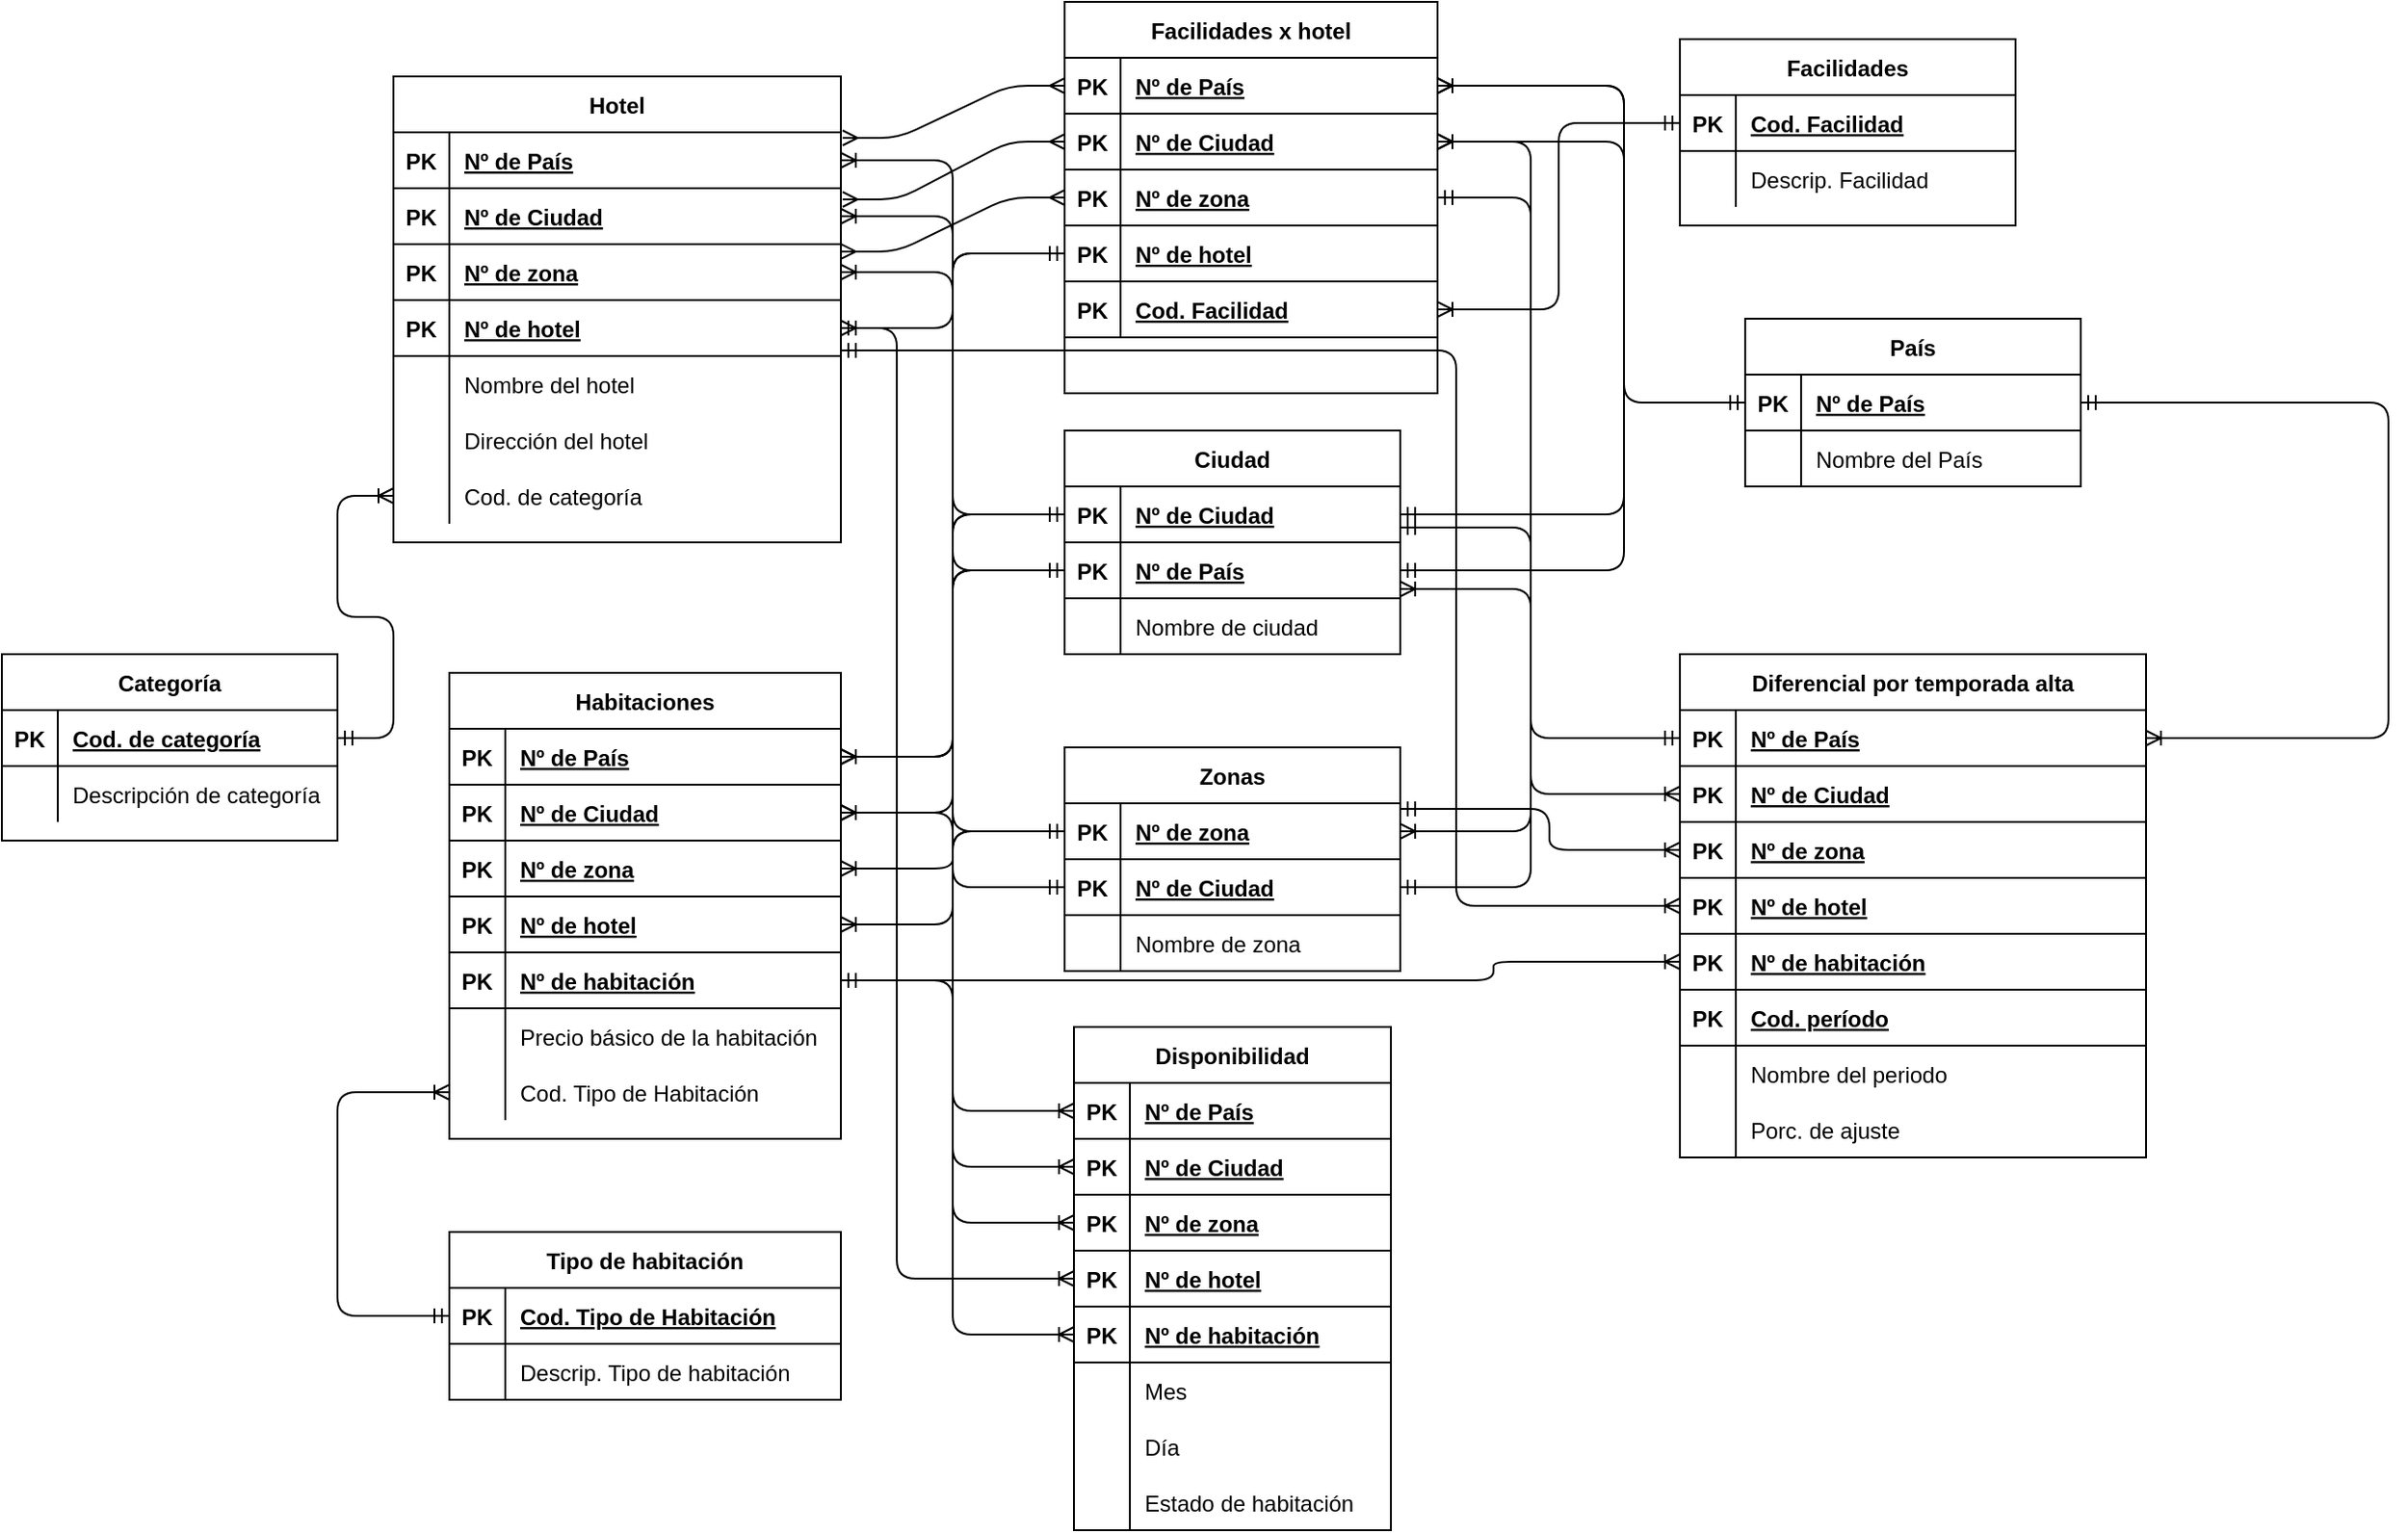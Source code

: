 <mxfile version="13.6.6" type="github"><diagram id="R2lEEEUBdFMjLlhIrx00" name="Page-1"><mxGraphModel dx="1718" dy="401" grid="1" gridSize="10" guides="1" tooltips="1" connect="1" arrows="1" fold="1" page="1" pageScale="1" pageWidth="850" pageHeight="1100" math="0" shadow="0" extFonts="Permanent Marker^https://fonts.googleapis.com/css?family=Permanent+Marker"><root><mxCell id="0"/><mxCell id="1" parent="0"/><mxCell id="C-vyLk0tnHw3VtMMgP7b-23" value="Hotel" style="shape=table;startSize=30;container=1;collapsible=1;childLayout=tableLayout;fixedRows=1;rowLines=0;fontStyle=1;align=center;resizeLast=1;" parent="1" vertex="1"><mxGeometry x="-10" y="60" width="240" height="250" as="geometry"/></mxCell><mxCell id="4TtIUglBfiOTK4EO2yJk-13" value="" style="shape=partialRectangle;collapsible=0;dropTarget=0;pointerEvents=0;fillColor=none;top=0;left=0;bottom=1;right=0;points=[[0,0.5],[1,0.5]];portConstraint=eastwest;" parent="C-vyLk0tnHw3VtMMgP7b-23" vertex="1"><mxGeometry y="30" width="240" height="30" as="geometry"/></mxCell><mxCell id="4TtIUglBfiOTK4EO2yJk-14" value="PK" style="shape=partialRectangle;connectable=0;fillColor=none;top=0;left=0;bottom=0;right=0;fontStyle=1;overflow=hidden;" parent="4TtIUglBfiOTK4EO2yJk-13" vertex="1"><mxGeometry width="30" height="30" as="geometry"/></mxCell><mxCell id="4TtIUglBfiOTK4EO2yJk-15" value="Nº de País" style="shape=partialRectangle;connectable=0;fillColor=none;top=0;left=0;bottom=0;right=0;align=left;spacingLeft=6;fontStyle=5;overflow=hidden;" parent="4TtIUglBfiOTK4EO2yJk-13" vertex="1"><mxGeometry x="30" width="210" height="30" as="geometry"/></mxCell><mxCell id="4TtIUglBfiOTK4EO2yJk-5" value="" style="shape=partialRectangle;collapsible=0;dropTarget=0;pointerEvents=0;fillColor=none;top=0;left=0;bottom=1;right=0;points=[[0,0.5],[1,0.5]];portConstraint=eastwest;" parent="C-vyLk0tnHw3VtMMgP7b-23" vertex="1"><mxGeometry y="60" width="240" height="30" as="geometry"/></mxCell><mxCell id="4TtIUglBfiOTK4EO2yJk-6" value="PK" style="shape=partialRectangle;connectable=0;fillColor=none;top=0;left=0;bottom=0;right=0;fontStyle=1;overflow=hidden;" parent="4TtIUglBfiOTK4EO2yJk-5" vertex="1"><mxGeometry width="30" height="30" as="geometry"/></mxCell><mxCell id="4TtIUglBfiOTK4EO2yJk-7" value="Nº de Ciudad" style="shape=partialRectangle;connectable=0;fillColor=none;top=0;left=0;bottom=0;right=0;align=left;spacingLeft=6;fontStyle=5;overflow=hidden;" parent="4TtIUglBfiOTK4EO2yJk-5" vertex="1"><mxGeometry x="30" width="210" height="30" as="geometry"/></mxCell><mxCell id="4TtIUglBfiOTK4EO2yJk-9" value="" style="shape=partialRectangle;collapsible=0;dropTarget=0;pointerEvents=0;fillColor=none;top=0;left=0;bottom=1;right=0;points=[[0,0.5],[1,0.5]];portConstraint=eastwest;" parent="C-vyLk0tnHw3VtMMgP7b-23" vertex="1"><mxGeometry y="90" width="240" height="30" as="geometry"/></mxCell><mxCell id="4TtIUglBfiOTK4EO2yJk-10" value="PK" style="shape=partialRectangle;connectable=0;fillColor=none;top=0;left=0;bottom=0;right=0;fontStyle=1;overflow=hidden;" parent="4TtIUglBfiOTK4EO2yJk-9" vertex="1"><mxGeometry width="30" height="30" as="geometry"/></mxCell><mxCell id="4TtIUglBfiOTK4EO2yJk-11" value="Nº de zona" style="shape=partialRectangle;connectable=0;fillColor=none;top=0;left=0;bottom=0;right=0;align=left;spacingLeft=6;fontStyle=5;overflow=hidden;" parent="4TtIUglBfiOTK4EO2yJk-9" vertex="1"><mxGeometry x="30" width="210" height="30" as="geometry"/></mxCell><mxCell id="BEiwZp8MAQ4JLkLJyE4X-2" value="" style="shape=partialRectangle;collapsible=0;dropTarget=0;pointerEvents=0;fillColor=none;top=0;left=0;bottom=1;right=0;points=[[0,0.5],[1,0.5]];portConstraint=eastwest;" parent="C-vyLk0tnHw3VtMMgP7b-23" vertex="1"><mxGeometry y="120" width="240" height="30" as="geometry"/></mxCell><mxCell id="BEiwZp8MAQ4JLkLJyE4X-3" value="PK" style="shape=partialRectangle;connectable=0;fillColor=none;top=0;left=0;bottom=0;right=0;fontStyle=1;overflow=hidden;" parent="BEiwZp8MAQ4JLkLJyE4X-2" vertex="1"><mxGeometry width="30" height="30" as="geometry"/></mxCell><mxCell id="BEiwZp8MAQ4JLkLJyE4X-4" value="Nº de hotel" style="shape=partialRectangle;connectable=0;fillColor=none;top=0;left=0;bottom=0;right=0;align=left;spacingLeft=6;fontStyle=5;overflow=hidden;" parent="BEiwZp8MAQ4JLkLJyE4X-2" vertex="1"><mxGeometry x="30" width="210" height="30" as="geometry"/></mxCell><mxCell id="BEiwZp8MAQ4JLkLJyE4X-26" value="" style="shape=partialRectangle;collapsible=0;dropTarget=0;pointerEvents=0;fillColor=none;top=0;left=0;bottom=0;right=0;points=[[0,0.5],[1,0.5]];portConstraint=eastwest;" parent="C-vyLk0tnHw3VtMMgP7b-23" vertex="1"><mxGeometry y="150" width="240" height="30" as="geometry"/></mxCell><mxCell id="BEiwZp8MAQ4JLkLJyE4X-27" value="" style="shape=partialRectangle;connectable=0;fillColor=none;top=0;left=0;bottom=0;right=0;editable=1;overflow=hidden;" parent="BEiwZp8MAQ4JLkLJyE4X-26" vertex="1"><mxGeometry width="30" height="30" as="geometry"/></mxCell><mxCell id="BEiwZp8MAQ4JLkLJyE4X-28" value="Nombre del hotel" style="shape=partialRectangle;connectable=0;fillColor=none;top=0;left=0;bottom=0;right=0;align=left;spacingLeft=6;overflow=hidden;" parent="BEiwZp8MAQ4JLkLJyE4X-26" vertex="1"><mxGeometry x="30" width="210" height="30" as="geometry"/></mxCell><mxCell id="BEiwZp8MAQ4JLkLJyE4X-14" value="" style="shape=partialRectangle;collapsible=0;dropTarget=0;pointerEvents=0;fillColor=none;top=0;left=0;bottom=0;right=0;points=[[0,0.5],[1,0.5]];portConstraint=eastwest;" parent="C-vyLk0tnHw3VtMMgP7b-23" vertex="1"><mxGeometry y="180" width="240" height="30" as="geometry"/></mxCell><mxCell id="BEiwZp8MAQ4JLkLJyE4X-15" value="" style="shape=partialRectangle;connectable=0;fillColor=none;top=0;left=0;bottom=0;right=0;editable=1;overflow=hidden;" parent="BEiwZp8MAQ4JLkLJyE4X-14" vertex="1"><mxGeometry width="30" height="30" as="geometry"/></mxCell><mxCell id="BEiwZp8MAQ4JLkLJyE4X-16" value="Dirección del hotel" style="shape=partialRectangle;connectable=0;fillColor=none;top=0;left=0;bottom=0;right=0;align=left;spacingLeft=6;overflow=hidden;" parent="BEiwZp8MAQ4JLkLJyE4X-14" vertex="1"><mxGeometry x="30" width="210" height="30" as="geometry"/></mxCell><mxCell id="BEiwZp8MAQ4JLkLJyE4X-22" value="" style="shape=partialRectangle;collapsible=0;dropTarget=0;pointerEvents=0;fillColor=none;top=0;left=0;bottom=0;right=0;points=[[0,0.5],[1,0.5]];portConstraint=eastwest;" parent="C-vyLk0tnHw3VtMMgP7b-23" vertex="1"><mxGeometry y="210" width="240" height="30" as="geometry"/></mxCell><mxCell id="BEiwZp8MAQ4JLkLJyE4X-23" value="" style="shape=partialRectangle;connectable=0;fillColor=none;top=0;left=0;bottom=0;right=0;editable=1;overflow=hidden;" parent="BEiwZp8MAQ4JLkLJyE4X-22" vertex="1"><mxGeometry width="30" height="30" as="geometry"/></mxCell><mxCell id="BEiwZp8MAQ4JLkLJyE4X-24" value="Cod. de categoría" style="shape=partialRectangle;connectable=0;fillColor=none;top=0;left=0;bottom=0;right=0;align=left;spacingLeft=6;overflow=hidden;" parent="BEiwZp8MAQ4JLkLJyE4X-22" vertex="1"><mxGeometry x="30" width="210" height="30" as="geometry"/></mxCell><mxCell id="4TtIUglBfiOTK4EO2yJk-185" value="" style="fontSize=12;html=1;endArrow=ERoneToMany;startArrow=ERmandOne;exitX=1;exitY=0.5;exitDx=0;exitDy=0;edgeStyle=entityRelationEdgeStyle;elbow=vertical;entryX=0;entryY=0.5;entryDx=0;entryDy=0;" parent="1" source="4TtIUglBfiOTK4EO2yJk-47" target="BEiwZp8MAQ4JLkLJyE4X-22" edge="1"><mxGeometry width="100" height="100" relative="1" as="geometry"><mxPoint x="10" y="400" as="sourcePoint"/><mxPoint x="20" y="320" as="targetPoint"/></mxGeometry></mxCell><mxCell id="4TtIUglBfiOTK4EO2yJk-46" value="Categoría" style="shape=table;startSize=30;container=1;collapsible=1;childLayout=tableLayout;fixedRows=1;rowLines=0;fontStyle=1;align=center;resizeLast=1;" parent="1" vertex="1"><mxGeometry x="-220" y="370" width="180" height="100" as="geometry"/></mxCell><mxCell id="4TtIUglBfiOTK4EO2yJk-47" value="" style="shape=partialRectangle;collapsible=0;dropTarget=0;pointerEvents=0;fillColor=none;top=0;left=0;bottom=1;right=0;points=[[0,0.5],[1,0.5]];portConstraint=eastwest;" parent="4TtIUglBfiOTK4EO2yJk-46" vertex="1"><mxGeometry y="30" width="180" height="30" as="geometry"/></mxCell><mxCell id="4TtIUglBfiOTK4EO2yJk-48" value="PK" style="shape=partialRectangle;connectable=0;fillColor=none;top=0;left=0;bottom=0;right=0;fontStyle=1;overflow=hidden;" parent="4TtIUglBfiOTK4EO2yJk-47" vertex="1"><mxGeometry width="30" height="30" as="geometry"/></mxCell><mxCell id="4TtIUglBfiOTK4EO2yJk-49" value="Cod. de categoría" style="shape=partialRectangle;connectable=0;fillColor=none;top=0;left=0;bottom=0;right=0;align=left;spacingLeft=6;fontStyle=5;overflow=hidden;" parent="4TtIUglBfiOTK4EO2yJk-47" vertex="1"><mxGeometry x="30" width="150" height="30" as="geometry"/></mxCell><mxCell id="4TtIUglBfiOTK4EO2yJk-50" value="" style="shape=partialRectangle;collapsible=0;dropTarget=0;pointerEvents=0;fillColor=none;top=0;left=0;bottom=0;right=0;points=[[0,0.5],[1,0.5]];portConstraint=eastwest;" parent="4TtIUglBfiOTK4EO2yJk-46" vertex="1"><mxGeometry y="60" width="180" height="30" as="geometry"/></mxCell><mxCell id="4TtIUglBfiOTK4EO2yJk-51" value="" style="shape=partialRectangle;connectable=0;fillColor=none;top=0;left=0;bottom=0;right=0;editable=1;overflow=hidden;" parent="4TtIUglBfiOTK4EO2yJk-50" vertex="1"><mxGeometry width="30" height="30" as="geometry"/></mxCell><mxCell id="4TtIUglBfiOTK4EO2yJk-52" value="Descripción de categoría" style="shape=partialRectangle;connectable=0;fillColor=none;top=0;left=0;bottom=0;right=0;align=left;spacingLeft=6;overflow=hidden;" parent="4TtIUglBfiOTK4EO2yJk-50" vertex="1"><mxGeometry x="30" width="150" height="30" as="geometry"/></mxCell><mxCell id="4TtIUglBfiOTK4EO2yJk-111" value="Facilidades" style="shape=table;startSize=30;container=1;collapsible=1;childLayout=tableLayout;fixedRows=1;rowLines=0;fontStyle=1;align=center;resizeLast=1;" parent="1" vertex="1"><mxGeometry x="680" y="40" width="180" height="100" as="geometry"/></mxCell><mxCell id="4TtIUglBfiOTK4EO2yJk-112" value="" style="shape=partialRectangle;collapsible=0;dropTarget=0;pointerEvents=0;fillColor=none;top=0;left=0;bottom=1;right=0;points=[[0,0.5],[1,0.5]];portConstraint=eastwest;" parent="4TtIUglBfiOTK4EO2yJk-111" vertex="1"><mxGeometry y="30" width="180" height="30" as="geometry"/></mxCell><mxCell id="4TtIUglBfiOTK4EO2yJk-113" value="PK" style="shape=partialRectangle;connectable=0;fillColor=none;top=0;left=0;bottom=0;right=0;fontStyle=1;overflow=hidden;" parent="4TtIUglBfiOTK4EO2yJk-112" vertex="1"><mxGeometry width="30" height="30" as="geometry"/></mxCell><mxCell id="4TtIUglBfiOTK4EO2yJk-114" value="Cod. Facilidad" style="shape=partialRectangle;connectable=0;fillColor=none;top=0;left=0;bottom=0;right=0;align=left;spacingLeft=6;fontStyle=5;overflow=hidden;" parent="4TtIUglBfiOTK4EO2yJk-112" vertex="1"><mxGeometry x="30" width="150" height="30" as="geometry"/></mxCell><mxCell id="4TtIUglBfiOTK4EO2yJk-115" value="" style="shape=partialRectangle;collapsible=0;dropTarget=0;pointerEvents=0;fillColor=none;top=0;left=0;bottom=0;right=0;points=[[0,0.5],[1,0.5]];portConstraint=eastwest;" parent="4TtIUglBfiOTK4EO2yJk-111" vertex="1"><mxGeometry y="60" width="180" height="30" as="geometry"/></mxCell><mxCell id="4TtIUglBfiOTK4EO2yJk-116" value="" style="shape=partialRectangle;connectable=0;fillColor=none;top=0;left=0;bottom=0;right=0;editable=1;overflow=hidden;" parent="4TtIUglBfiOTK4EO2yJk-115" vertex="1"><mxGeometry width="30" height="30" as="geometry"/></mxCell><mxCell id="4TtIUglBfiOTK4EO2yJk-117" value="Descrip. Facilidad" style="shape=partialRectangle;connectable=0;fillColor=none;top=0;left=0;bottom=0;right=0;align=left;spacingLeft=6;overflow=hidden;" parent="4TtIUglBfiOTK4EO2yJk-115" vertex="1"><mxGeometry x="30" width="150" height="30" as="geometry"/></mxCell><mxCell id="pQYfso2eAF97YVh5tKXN-12" value="" style="edgeStyle=elbowEdgeStyle;fontSize=12;html=1;endArrow=ERoneToMany;entryX=1;entryY=0.5;entryDx=0;entryDy=0;exitX=0;exitY=0.5;exitDx=0;exitDy=0;startArrow=ERmandOne;startFill=0;" edge="1" parent="1" source="4TtIUglBfiOTK4EO2yJk-112" target="4TtIUglBfiOTK4EO2yJk-83"><mxGeometry width="100" height="100" relative="1" as="geometry"><mxPoint x="680" y="80" as="sourcePoint"/><mxPoint x="580" y="180" as="targetPoint"/></mxGeometry></mxCell><mxCell id="pQYfso2eAF97YVh5tKXN-13" value="" style="edgeStyle=elbowEdgeStyle;fontSize=12;html=1;endArrow=ERoneToMany;entryX=1;entryY=0.5;entryDx=0;entryDy=0;exitX=0;exitY=0.5;exitDx=0;exitDy=0;startArrow=ERmandOne;startFill=0;" edge="1" parent="1" source="qRZOh9i0Vn7Ohupe01-K-116" target="4TtIUglBfiOTK4EO2yJk-5"><mxGeometry width="100" height="100" relative="1" as="geometry"><mxPoint x="340" y="210" as="sourcePoint"/><mxPoint x="230" y="320" as="targetPoint"/></mxGeometry></mxCell><mxCell id="pQYfso2eAF97YVh5tKXN-14" value="" style="edgeStyle=elbowEdgeStyle;fontSize=12;html=1;endArrow=ERoneToMany;entryX=1;entryY=0.5;entryDx=0;entryDy=0;exitX=0;exitY=0.5;exitDx=0;exitDy=0;startArrow=ERmandOne;startFill=0;" edge="1" parent="1" source="qRZOh9i0Vn7Ohupe01-K-129" target="4TtIUglBfiOTK4EO2yJk-13"><mxGeometry width="100" height="100" relative="1" as="geometry"><mxPoint x="340" y="310" as="sourcePoint"/><mxPoint x="220" y="150" as="targetPoint"/></mxGeometry></mxCell><mxCell id="pQYfso2eAF97YVh5tKXN-15" value="" style="edgeStyle=elbowEdgeStyle;fontSize=12;html=1;endArrow=ERoneToMany;entryX=1;entryY=0.5;entryDx=0;entryDy=0;exitX=0;exitY=0.5;exitDx=0;exitDy=0;startArrow=ERmandOne;startFill=0;" edge="1" parent="1" source="qRZOh9i0Vn7Ohupe01-K-129" target="qRZOh9i0Vn7Ohupe01-K-49"><mxGeometry width="100" height="100" relative="1" as="geometry"><mxPoint x="360" y="390" as="sourcePoint"/><mxPoint x="240" y="170" as="targetPoint"/></mxGeometry></mxCell><mxCell id="pQYfso2eAF97YVh5tKXN-16" value="" style="edgeStyle=elbowEdgeStyle;fontSize=12;html=1;endArrow=ERoneToMany;entryX=1;entryY=0.5;entryDx=0;entryDy=0;exitX=0;exitY=0.5;exitDx=0;exitDy=0;startArrow=ERmandOne;startFill=0;" edge="1" parent="1" source="qRZOh9i0Vn7Ohupe01-K-116" target="qRZOh9i0Vn7Ohupe01-K-62"><mxGeometry width="100" height="100" relative="1" as="geometry"><mxPoint x="360" y="335" as="sourcePoint"/><mxPoint x="240" y="425" as="targetPoint"/></mxGeometry></mxCell><mxCell id="BEiwZp8MAQ4JLkLJyE4X-41" value="Facilidades x hotel" style="shape=table;startSize=30;container=1;collapsible=1;childLayout=tableLayout;fixedRows=1;rowLines=0;fontStyle=1;align=center;resizeLast=1;" parent="1" vertex="1"><mxGeometry x="350" y="20" width="200" height="210" as="geometry"/></mxCell><mxCell id="BEiwZp8MAQ4JLkLJyE4X-64" value="" style="shape=partialRectangle;collapsible=0;dropTarget=0;pointerEvents=0;fillColor=none;top=0;left=0;bottom=1;right=0;points=[[0,0.5],[1,0.5]];portConstraint=eastwest;" parent="BEiwZp8MAQ4JLkLJyE4X-41" vertex="1"><mxGeometry y="30" width="200" height="30" as="geometry"/></mxCell><mxCell id="BEiwZp8MAQ4JLkLJyE4X-65" value="PK" style="shape=partialRectangle;connectable=0;fillColor=none;top=0;left=0;bottom=0;right=0;fontStyle=1;overflow=hidden;" parent="BEiwZp8MAQ4JLkLJyE4X-64" vertex="1"><mxGeometry width="30" height="30" as="geometry"/></mxCell><mxCell id="BEiwZp8MAQ4JLkLJyE4X-66" value="Nº de País" style="shape=partialRectangle;connectable=0;fillColor=none;top=0;left=0;bottom=0;right=0;align=left;spacingLeft=6;fontStyle=5;overflow=hidden;" parent="BEiwZp8MAQ4JLkLJyE4X-64" vertex="1"><mxGeometry x="30" width="170" height="30" as="geometry"/></mxCell><mxCell id="BEiwZp8MAQ4JLkLJyE4X-67" value="" style="shape=partialRectangle;collapsible=0;dropTarget=0;pointerEvents=0;fillColor=none;top=0;left=0;bottom=1;right=0;points=[[0,0.5],[1,0.5]];portConstraint=eastwest;" parent="BEiwZp8MAQ4JLkLJyE4X-41" vertex="1"><mxGeometry y="60" width="200" height="30" as="geometry"/></mxCell><mxCell id="BEiwZp8MAQ4JLkLJyE4X-68" value="PK" style="shape=partialRectangle;connectable=0;fillColor=none;top=0;left=0;bottom=0;right=0;fontStyle=1;overflow=hidden;" parent="BEiwZp8MAQ4JLkLJyE4X-67" vertex="1"><mxGeometry width="30" height="30" as="geometry"/></mxCell><mxCell id="BEiwZp8MAQ4JLkLJyE4X-69" value="Nº de Ciudad" style="shape=partialRectangle;connectable=0;fillColor=none;top=0;left=0;bottom=0;right=0;align=left;spacingLeft=6;fontStyle=5;overflow=hidden;" parent="BEiwZp8MAQ4JLkLJyE4X-67" vertex="1"><mxGeometry x="30" width="170" height="30" as="geometry"/></mxCell><mxCell id="BEiwZp8MAQ4JLkLJyE4X-61" value="" style="shape=partialRectangle;collapsible=0;dropTarget=0;pointerEvents=0;fillColor=none;top=0;left=0;bottom=1;right=0;points=[[0,0.5],[1,0.5]];portConstraint=eastwest;" parent="BEiwZp8MAQ4JLkLJyE4X-41" vertex="1"><mxGeometry y="90" width="200" height="30" as="geometry"/></mxCell><mxCell id="BEiwZp8MAQ4JLkLJyE4X-62" value="PK" style="shape=partialRectangle;connectable=0;fillColor=none;top=0;left=0;bottom=0;right=0;fontStyle=1;overflow=hidden;" parent="BEiwZp8MAQ4JLkLJyE4X-61" vertex="1"><mxGeometry width="30" height="30" as="geometry"/></mxCell><mxCell id="BEiwZp8MAQ4JLkLJyE4X-63" value="Nº de zona" style="shape=partialRectangle;connectable=0;fillColor=none;top=0;left=0;bottom=0;right=0;align=left;spacingLeft=6;fontStyle=5;overflow=hidden;" parent="BEiwZp8MAQ4JLkLJyE4X-61" vertex="1"><mxGeometry x="30" width="170" height="30" as="geometry"/></mxCell><mxCell id="BEiwZp8MAQ4JLkLJyE4X-58" value="" style="shape=partialRectangle;collapsible=0;dropTarget=0;pointerEvents=0;fillColor=none;top=0;left=0;bottom=1;right=0;points=[[0,0.5],[1,0.5]];portConstraint=eastwest;" parent="BEiwZp8MAQ4JLkLJyE4X-41" vertex="1"><mxGeometry y="120" width="200" height="30" as="geometry"/></mxCell><mxCell id="BEiwZp8MAQ4JLkLJyE4X-59" value="PK" style="shape=partialRectangle;connectable=0;fillColor=none;top=0;left=0;bottom=0;right=0;fontStyle=1;overflow=hidden;" parent="BEiwZp8MAQ4JLkLJyE4X-58" vertex="1"><mxGeometry width="30" height="30" as="geometry"/></mxCell><mxCell id="BEiwZp8MAQ4JLkLJyE4X-60" value="Nº de hotel" style="shape=partialRectangle;connectable=0;fillColor=none;top=0;left=0;bottom=0;right=0;align=left;spacingLeft=6;fontStyle=5;overflow=hidden;" parent="BEiwZp8MAQ4JLkLJyE4X-58" vertex="1"><mxGeometry x="30" width="170" height="30" as="geometry"/></mxCell><mxCell id="4TtIUglBfiOTK4EO2yJk-83" value="" style="shape=partialRectangle;collapsible=0;dropTarget=0;pointerEvents=0;fillColor=none;top=0;left=0;bottom=1;right=0;points=[[0,0.5],[1,0.5]];portConstraint=eastwest;" parent="BEiwZp8MAQ4JLkLJyE4X-41" vertex="1"><mxGeometry y="150" width="200" height="30" as="geometry"/></mxCell><mxCell id="4TtIUglBfiOTK4EO2yJk-84" value="PK" style="shape=partialRectangle;connectable=0;fillColor=none;top=0;left=0;bottom=0;right=0;fontStyle=1;overflow=hidden;" parent="4TtIUglBfiOTK4EO2yJk-83" vertex="1"><mxGeometry width="30" height="30" as="geometry"/></mxCell><mxCell id="4TtIUglBfiOTK4EO2yJk-85" value="Cod. Facilidad" style="shape=partialRectangle;connectable=0;fillColor=none;top=0;left=0;bottom=0;right=0;align=left;spacingLeft=6;fontStyle=5;overflow=hidden;" parent="4TtIUglBfiOTK4EO2yJk-83" vertex="1"><mxGeometry x="30" width="170" height="30" as="geometry"/></mxCell><mxCell id="4TtIUglBfiOTK4EO2yJk-20" value="Zonas" style="shape=table;startSize=30;container=1;collapsible=1;childLayout=tableLayout;fixedRows=1;rowLines=0;fontStyle=1;align=center;resizeLast=1;" parent="1" vertex="1"><mxGeometry x="350" y="420" width="180" height="120" as="geometry"/></mxCell><mxCell id="4TtIUglBfiOTK4EO2yJk-74" value="" style="shape=partialRectangle;collapsible=0;dropTarget=0;pointerEvents=0;fillColor=none;top=0;left=0;bottom=1;right=0;points=[[0,0.5],[1,0.5]];portConstraint=eastwest;" parent="4TtIUglBfiOTK4EO2yJk-20" vertex="1"><mxGeometry y="30" width="180" height="30" as="geometry"/></mxCell><mxCell id="4TtIUglBfiOTK4EO2yJk-75" value="PK" style="shape=partialRectangle;connectable=0;fillColor=none;top=0;left=0;bottom=0;right=0;fontStyle=1;overflow=hidden;" parent="4TtIUglBfiOTK4EO2yJk-74" vertex="1"><mxGeometry width="30" height="30" as="geometry"/></mxCell><mxCell id="4TtIUglBfiOTK4EO2yJk-76" value="Nº de zona" style="shape=partialRectangle;connectable=0;fillColor=none;top=0;left=0;bottom=0;right=0;align=left;spacingLeft=6;fontStyle=5;overflow=hidden;" parent="4TtIUglBfiOTK4EO2yJk-74" vertex="1"><mxGeometry x="30" width="150" height="30" as="geometry"/></mxCell><mxCell id="4TtIUglBfiOTK4EO2yJk-21" value="" style="shape=partialRectangle;collapsible=0;dropTarget=0;pointerEvents=0;fillColor=none;top=0;left=0;bottom=1;right=0;points=[[0,0.5],[1,0.5]];portConstraint=eastwest;" parent="4TtIUglBfiOTK4EO2yJk-20" vertex="1"><mxGeometry y="60" width="180" height="30" as="geometry"/></mxCell><mxCell id="4TtIUglBfiOTK4EO2yJk-22" value="PK" style="shape=partialRectangle;connectable=0;fillColor=none;top=0;left=0;bottom=0;right=0;fontStyle=1;overflow=hidden;" parent="4TtIUglBfiOTK4EO2yJk-21" vertex="1"><mxGeometry width="30" height="30" as="geometry"/></mxCell><mxCell id="4TtIUglBfiOTK4EO2yJk-23" value="Nº de Ciudad" style="shape=partialRectangle;connectable=0;fillColor=none;top=0;left=0;bottom=0;right=0;align=left;spacingLeft=6;fontStyle=5;overflow=hidden;" parent="4TtIUglBfiOTK4EO2yJk-21" vertex="1"><mxGeometry x="30" width="150" height="30" as="geometry"/></mxCell><mxCell id="4TtIUglBfiOTK4EO2yJk-24" value="" style="shape=partialRectangle;collapsible=0;dropTarget=0;pointerEvents=0;fillColor=none;top=0;left=0;bottom=0;right=0;points=[[0,0.5],[1,0.5]];portConstraint=eastwest;" parent="4TtIUglBfiOTK4EO2yJk-20" vertex="1"><mxGeometry y="90" width="180" height="30" as="geometry"/></mxCell><mxCell id="4TtIUglBfiOTK4EO2yJk-25" value="" style="shape=partialRectangle;connectable=0;fillColor=none;top=0;left=0;bottom=0;right=0;editable=1;overflow=hidden;" parent="4TtIUglBfiOTK4EO2yJk-24" vertex="1"><mxGeometry width="30" height="30" as="geometry"/></mxCell><mxCell id="4TtIUglBfiOTK4EO2yJk-26" value="Nombre de zona" style="shape=partialRectangle;connectable=0;fillColor=none;top=0;left=0;bottom=0;right=0;align=left;spacingLeft=6;overflow=hidden;" parent="4TtIUglBfiOTK4EO2yJk-24" vertex="1"><mxGeometry x="30" width="150" height="30" as="geometry"/></mxCell><mxCell id="pQYfso2eAF97YVh5tKXN-17" value="" style="edgeStyle=elbowEdgeStyle;fontSize=12;html=1;endArrow=ERoneToMany;entryX=1;entryY=0.5;entryDx=0;entryDy=0;exitX=0;exitY=0.5;exitDx=0;exitDy=0;startArrow=ERmandOne;startFill=0;" edge="1" parent="1" source="4TtIUglBfiOTK4EO2yJk-74" target="qRZOh9i0Vn7Ohupe01-K-74"><mxGeometry width="100" height="100" relative="1" as="geometry"><mxPoint x="350" y="440" as="sourcePoint"/><mxPoint x="230" y="590" as="targetPoint"/></mxGeometry></mxCell><mxCell id="pQYfso2eAF97YVh5tKXN-18" value="" style="edgeStyle=elbowEdgeStyle;fontSize=12;html=1;endArrow=ERoneToMany;entryX=1;entryY=0.5;entryDx=0;entryDy=0;exitX=0;exitY=0.5;exitDx=0;exitDy=0;startArrow=ERmandOne;startFill=0;" edge="1" parent="1" source="4TtIUglBfiOTK4EO2yJk-21" target="qRZOh9i0Vn7Ohupe01-K-62"><mxGeometry width="100" height="100" relative="1" as="geometry"><mxPoint x="350" y="520" as="sourcePoint"/><mxPoint x="230" y="530" as="targetPoint"/></mxGeometry></mxCell><mxCell id="pQYfso2eAF97YVh5tKXN-19" value="" style="edgeStyle=elbowEdgeStyle;fontSize=12;html=1;endArrow=ERoneToMany;entryX=1;entryY=0.5;entryDx=0;entryDy=0;exitX=0;exitY=0.5;exitDx=0;exitDy=0;startArrow=ERmandOne;startFill=0;" edge="1" parent="1" source="4TtIUglBfiOTK4EO2yJk-74" target="4TtIUglBfiOTK4EO2yJk-9"><mxGeometry width="100" height="100" relative="1" as="geometry"><mxPoint x="360" y="475" as="sourcePoint"/><mxPoint x="240" y="485" as="targetPoint"/></mxGeometry></mxCell><mxCell id="qRZOh9i0Vn7Ohupe01-K-115" value="Ciudad" style="shape=table;startSize=30;container=1;collapsible=1;childLayout=tableLayout;fixedRows=1;rowLines=0;fontStyle=1;align=center;resizeLast=1;" parent="1" vertex="1"><mxGeometry x="350" y="250" width="180" height="120" as="geometry"/></mxCell><mxCell id="qRZOh9i0Vn7Ohupe01-K-116" value="" style="shape=partialRectangle;collapsible=0;dropTarget=0;pointerEvents=0;fillColor=none;top=0;left=0;bottom=1;right=0;points=[[0,0.5],[1,0.5]];portConstraint=eastwest;" parent="qRZOh9i0Vn7Ohupe01-K-115" vertex="1"><mxGeometry y="30" width="180" height="30" as="geometry"/></mxCell><mxCell id="qRZOh9i0Vn7Ohupe01-K-117" value="PK" style="shape=partialRectangle;connectable=0;fillColor=none;top=0;left=0;bottom=0;right=0;fontStyle=1;overflow=hidden;" parent="qRZOh9i0Vn7Ohupe01-K-116" vertex="1"><mxGeometry width="30" height="30" as="geometry"/></mxCell><mxCell id="qRZOh9i0Vn7Ohupe01-K-118" value="Nº de Ciudad" style="shape=partialRectangle;connectable=0;fillColor=none;top=0;left=0;bottom=0;right=0;align=left;spacingLeft=6;fontStyle=5;overflow=hidden;" parent="qRZOh9i0Vn7Ohupe01-K-116" vertex="1"><mxGeometry x="30" width="150" height="30" as="geometry"/></mxCell><mxCell id="qRZOh9i0Vn7Ohupe01-K-129" value="" style="shape=partialRectangle;collapsible=0;dropTarget=0;pointerEvents=0;fillColor=none;top=0;left=0;bottom=1;right=0;points=[[0,0.5],[1,0.5]];portConstraint=eastwest;" parent="qRZOh9i0Vn7Ohupe01-K-115" vertex="1"><mxGeometry y="60" width="180" height="30" as="geometry"/></mxCell><mxCell id="qRZOh9i0Vn7Ohupe01-K-130" value="PK" style="shape=partialRectangle;connectable=0;fillColor=none;top=0;left=0;bottom=0;right=0;fontStyle=1;overflow=hidden;" parent="qRZOh9i0Vn7Ohupe01-K-129" vertex="1"><mxGeometry width="30" height="30" as="geometry"/></mxCell><mxCell id="qRZOh9i0Vn7Ohupe01-K-131" value="Nº de País" style="shape=partialRectangle;connectable=0;fillColor=none;top=0;left=0;bottom=0;right=0;align=left;spacingLeft=6;fontStyle=5;overflow=hidden;" parent="qRZOh9i0Vn7Ohupe01-K-129" vertex="1"><mxGeometry x="30" width="150" height="30" as="geometry"/></mxCell><mxCell id="pQYfso2eAF97YVh5tKXN-3" value="" style="shape=partialRectangle;collapsible=0;dropTarget=0;pointerEvents=0;fillColor=none;top=0;left=0;bottom=0;right=0;points=[[0,0.5],[1,0.5]];portConstraint=eastwest;" vertex="1" parent="qRZOh9i0Vn7Ohupe01-K-115"><mxGeometry y="90" width="180" height="30" as="geometry"/></mxCell><mxCell id="pQYfso2eAF97YVh5tKXN-4" value="" style="shape=partialRectangle;connectable=0;fillColor=none;top=0;left=0;bottom=0;right=0;editable=1;overflow=hidden;" vertex="1" parent="pQYfso2eAF97YVh5tKXN-3"><mxGeometry width="30" height="30" as="geometry"/></mxCell><mxCell id="pQYfso2eAF97YVh5tKXN-5" value="Nombre de ciudad" style="shape=partialRectangle;connectable=0;fillColor=none;top=0;left=0;bottom=0;right=0;align=left;spacingLeft=6;overflow=hidden;" vertex="1" parent="pQYfso2eAF97YVh5tKXN-3"><mxGeometry x="30" width="150" height="30" as="geometry"/></mxCell><mxCell id="qRZOh9i0Vn7Ohupe01-K-102" value="País" style="shape=table;startSize=30;container=1;collapsible=1;childLayout=tableLayout;fixedRows=1;rowLines=0;fontStyle=1;align=center;resizeLast=1;" parent="1" vertex="1"><mxGeometry x="715" y="190" width="180" height="90" as="geometry"/></mxCell><mxCell id="qRZOh9i0Vn7Ohupe01-K-103" value="" style="shape=partialRectangle;collapsible=0;dropTarget=0;pointerEvents=0;fillColor=none;top=0;left=0;bottom=1;right=0;points=[[0,0.5],[1,0.5]];portConstraint=eastwest;" parent="qRZOh9i0Vn7Ohupe01-K-102" vertex="1"><mxGeometry y="30" width="180" height="30" as="geometry"/></mxCell><mxCell id="qRZOh9i0Vn7Ohupe01-K-104" value="PK" style="shape=partialRectangle;connectable=0;fillColor=none;top=0;left=0;bottom=0;right=0;fontStyle=1;overflow=hidden;" parent="qRZOh9i0Vn7Ohupe01-K-103" vertex="1"><mxGeometry width="30" height="30" as="geometry"/></mxCell><mxCell id="qRZOh9i0Vn7Ohupe01-K-105" value="Nº de País" style="shape=partialRectangle;connectable=0;fillColor=none;top=0;left=0;bottom=0;right=0;align=left;spacingLeft=6;fontStyle=5;overflow=hidden;" parent="qRZOh9i0Vn7Ohupe01-K-103" vertex="1"><mxGeometry x="30" width="150" height="30" as="geometry"/></mxCell><mxCell id="qRZOh9i0Vn7Ohupe01-K-106" value="" style="shape=partialRectangle;collapsible=0;dropTarget=0;pointerEvents=0;fillColor=none;top=0;left=0;bottom=0;right=0;points=[[0,0.5],[1,0.5]];portConstraint=eastwest;" parent="qRZOh9i0Vn7Ohupe01-K-102" vertex="1"><mxGeometry y="60" width="180" height="30" as="geometry"/></mxCell><mxCell id="qRZOh9i0Vn7Ohupe01-K-107" value="" style="shape=partialRectangle;connectable=0;fillColor=none;top=0;left=0;bottom=0;right=0;editable=1;overflow=hidden;" parent="qRZOh9i0Vn7Ohupe01-K-106" vertex="1"><mxGeometry width="30" height="30" as="geometry"/></mxCell><mxCell id="qRZOh9i0Vn7Ohupe01-K-108" value="Nombre del País" style="shape=partialRectangle;connectable=0;fillColor=none;top=0;left=0;bottom=0;right=0;align=left;spacingLeft=6;overflow=hidden;" parent="qRZOh9i0Vn7Ohupe01-K-106" vertex="1"><mxGeometry x="30" width="150" height="30" as="geometry"/></mxCell><mxCell id="pQYfso2eAF97YVh5tKXN-20" value="" style="edgeStyle=elbowEdgeStyle;fontSize=12;html=1;endArrow=ERoneToMany;entryX=1;entryY=0.5;entryDx=0;entryDy=0;exitX=0;exitY=0.5;exitDx=0;exitDy=0;startArrow=ERmandOne;startFill=0;" edge="1" parent="1" source="BEiwZp8MAQ4JLkLJyE4X-58" target="BEiwZp8MAQ4JLkLJyE4X-2"><mxGeometry width="100" height="100" relative="1" as="geometry"><mxPoint x="340" y="210" as="sourcePoint"/><mxPoint x="220" y="360" as="targetPoint"/></mxGeometry></mxCell><mxCell id="pQYfso2eAF97YVh5tKXN-21" value="" style="edgeStyle=elbowEdgeStyle;fontSize=12;html=1;endArrow=ERoneToMany;exitX=1;exitY=0.5;exitDx=0;exitDy=0;startArrow=ERmandOne;startFill=0;entryX=1;entryY=0.5;entryDx=0;entryDy=0;elbow=vertical;" edge="1" parent="1" source="BEiwZp8MAQ4JLkLJyE4X-61" target="4TtIUglBfiOTK4EO2yJk-74"><mxGeometry width="100" height="100" relative="1" as="geometry"><mxPoint x="350" y="240" as="sourcePoint"/><mxPoint x="320" y="410" as="targetPoint"/><Array as="points"><mxPoint x="600" y="410"/><mxPoint x="590" y="240"/></Array></mxGeometry></mxCell><mxCell id="pQYfso2eAF97YVh5tKXN-22" value="" style="fontSize=12;html=1;endArrow=ERoneToMany;startArrow=ERmandOne;startFill=0;edgeStyle=elbowEdgeStyle;exitX=1;exitY=0.5;exitDx=0;exitDy=0;entryX=1;entryY=0.5;entryDx=0;entryDy=0;" edge="1" parent="1" source="4TtIUglBfiOTK4EO2yJk-21" target="BEiwZp8MAQ4JLkLJyE4X-67"><mxGeometry width="100" height="100" relative="1" as="geometry"><mxPoint x="670" y="340" as="sourcePoint"/><mxPoint x="570" y="160" as="targetPoint"/><Array as="points"><mxPoint x="600" y="390"/><mxPoint x="590" y="260"/><mxPoint x="620" y="310"/></Array></mxGeometry></mxCell><mxCell id="pQYfso2eAF97YVh5tKXN-24" value="" style="fontSize=12;html=1;endArrow=ERoneToMany;startArrow=ERmandOne;startFill=0;edgeStyle=elbowEdgeStyle;exitX=1;exitY=0.5;exitDx=0;exitDy=0;entryX=1;entryY=0.5;entryDx=0;entryDy=0;" edge="1" parent="1" source="qRZOh9i0Vn7Ohupe01-K-129" target="BEiwZp8MAQ4JLkLJyE4X-64"><mxGeometry width="100" height="100" relative="1" as="geometry"><mxPoint x="550" y="505" as="sourcePoint"/><mxPoint x="580" y="115" as="targetPoint"/><Array as="points"><mxPoint x="650" y="270"/><mxPoint x="640" y="320"/></Array></mxGeometry></mxCell><mxCell id="pQYfso2eAF97YVh5tKXN-25" value="" style="fontSize=12;html=1;endArrow=ERoneToMany;startArrow=ERmandOne;startFill=0;edgeStyle=elbowEdgeStyle;exitX=1;exitY=0.5;exitDx=0;exitDy=0;entryX=1;entryY=0.5;entryDx=0;entryDy=0;" edge="1" parent="1" source="qRZOh9i0Vn7Ohupe01-K-116" target="BEiwZp8MAQ4JLkLJyE4X-67"><mxGeometry width="100" height="100" relative="1" as="geometry"><mxPoint x="540" y="335" as="sourcePoint"/><mxPoint x="570" y="85" as="targetPoint"/><Array as="points"><mxPoint x="650" y="380"/></Array></mxGeometry></mxCell><mxCell id="pQYfso2eAF97YVh5tKXN-27" value="" style="edgeStyle=elbowEdgeStyle;fontSize=12;html=1;endArrow=ERoneToMany;exitX=0;exitY=0.5;exitDx=0;exitDy=0;startArrow=ERmandOne;startFill=0;entryX=1;entryY=0.5;entryDx=0;entryDy=0;" edge="1" parent="1" source="BEiwZp8MAQ4JLkLJyE4X-58" target="qRZOh9i0Vn7Ohupe01-K-70"><mxGeometry width="100" height="100" relative="1" as="geometry"><mxPoint x="320" y="100" as="sourcePoint"/><mxPoint x="290" y="430" as="targetPoint"/></mxGeometry></mxCell><mxCell id="pQYfso2eAF97YVh5tKXN-28" value="" style="fontSize=12;html=1;endArrow=ERoneToMany;startArrow=ERmandOne;startFill=0;edgeStyle=elbowEdgeStyle;exitX=0;exitY=0.5;exitDx=0;exitDy=0;entryX=1;entryY=0.5;entryDx=0;entryDy=0;" edge="1" parent="1" source="qRZOh9i0Vn7Ohupe01-K-103" target="BEiwZp8MAQ4JLkLJyE4X-64"><mxGeometry width="100" height="100" relative="1" as="geometry"><mxPoint x="670" y="310" as="sourcePoint"/><mxPoint x="750" y="180" as="targetPoint"/><Array as="points"><mxPoint x="650" y="180"/><mxPoint x="640" y="210"/></Array></mxGeometry></mxCell><mxCell id="pQYfso2eAF97YVh5tKXN-29" value="" style="fontSize=12;html=1;endArrow=ERoneToMany;startArrow=ERmandOne;exitX=0;exitY=0.5;exitDx=0;exitDy=0;edgeStyle=elbowEdgeStyle;entryX=0;entryY=0.5;entryDx=0;entryDy=0;" edge="1" parent="1" source="4TtIUglBfiOTK4EO2yJk-60" target="qRZOh9i0Vn7Ohupe01-K-52"><mxGeometry width="100" height="100" relative="1" as="geometry"><mxPoint x="-80" y="660" as="sourcePoint"/><mxPoint x="-50" y="530" as="targetPoint"/><Array as="points"><mxPoint x="-40" y="660"/></Array></mxGeometry></mxCell><mxCell id="4TtIUglBfiOTK4EO2yJk-160" value="Disponibilidad" style="shape=table;startSize=30;container=1;collapsible=1;childLayout=tableLayout;fixedRows=1;rowLines=0;fontStyle=1;align=center;resizeLast=1;" parent="1" vertex="1"><mxGeometry x="355" y="570" width="170" height="270" as="geometry"/></mxCell><mxCell id="4TtIUglBfiOTK4EO2yJk-161" value="" style="shape=partialRectangle;collapsible=0;dropTarget=0;pointerEvents=0;fillColor=none;top=0;left=0;bottom=1;right=0;points=[[0,0.5],[1,0.5]];portConstraint=eastwest;" parent="4TtIUglBfiOTK4EO2yJk-160" vertex="1"><mxGeometry y="30" width="170" height="30" as="geometry"/></mxCell><mxCell id="4TtIUglBfiOTK4EO2yJk-162" value="PK" style="shape=partialRectangle;connectable=0;fillColor=none;top=0;left=0;bottom=0;right=0;fontStyle=1;overflow=hidden;" parent="4TtIUglBfiOTK4EO2yJk-161" vertex="1"><mxGeometry width="30" height="30" as="geometry"/></mxCell><mxCell id="4TtIUglBfiOTK4EO2yJk-163" value="Nº de País" style="shape=partialRectangle;connectable=0;fillColor=none;top=0;left=0;bottom=0;right=0;align=left;spacingLeft=6;fontStyle=5;overflow=hidden;" parent="4TtIUglBfiOTK4EO2yJk-161" vertex="1"><mxGeometry x="30" width="140" height="30" as="geometry"/></mxCell><mxCell id="4TtIUglBfiOTK4EO2yJk-164" value="" style="shape=partialRectangle;collapsible=0;dropTarget=0;pointerEvents=0;fillColor=none;top=0;left=0;bottom=1;right=0;points=[[0,0.5],[1,0.5]];portConstraint=eastwest;" parent="4TtIUglBfiOTK4EO2yJk-160" vertex="1"><mxGeometry y="60" width="170" height="30" as="geometry"/></mxCell><mxCell id="4TtIUglBfiOTK4EO2yJk-165" value="PK" style="shape=partialRectangle;connectable=0;fillColor=none;top=0;left=0;bottom=0;right=0;fontStyle=1;overflow=hidden;" parent="4TtIUglBfiOTK4EO2yJk-164" vertex="1"><mxGeometry width="30" height="30" as="geometry"/></mxCell><mxCell id="4TtIUglBfiOTK4EO2yJk-166" value="Nº de Ciudad" style="shape=partialRectangle;connectable=0;fillColor=none;top=0;left=0;bottom=0;right=0;align=left;spacingLeft=6;fontStyle=5;overflow=hidden;" parent="4TtIUglBfiOTK4EO2yJk-164" vertex="1"><mxGeometry x="30" width="140" height="30" as="geometry"/></mxCell><mxCell id="4TtIUglBfiOTK4EO2yJk-167" value="" style="shape=partialRectangle;collapsible=0;dropTarget=0;pointerEvents=0;fillColor=none;top=0;left=0;bottom=1;right=0;points=[[0,0.5],[1,0.5]];portConstraint=eastwest;" parent="4TtIUglBfiOTK4EO2yJk-160" vertex="1"><mxGeometry y="90" width="170" height="30" as="geometry"/></mxCell><mxCell id="4TtIUglBfiOTK4EO2yJk-168" value="PK" style="shape=partialRectangle;connectable=0;fillColor=none;top=0;left=0;bottom=0;right=0;fontStyle=1;overflow=hidden;" parent="4TtIUglBfiOTK4EO2yJk-167" vertex="1"><mxGeometry width="30" height="30" as="geometry"/></mxCell><mxCell id="4TtIUglBfiOTK4EO2yJk-169" value="Nº de zona" style="shape=partialRectangle;connectable=0;fillColor=none;top=0;left=0;bottom=0;right=0;align=left;spacingLeft=6;fontStyle=5;overflow=hidden;" parent="4TtIUglBfiOTK4EO2yJk-167" vertex="1"><mxGeometry x="30" width="140" height="30" as="geometry"/></mxCell><mxCell id="4TtIUglBfiOTK4EO2yJk-170" value="" style="shape=partialRectangle;collapsible=0;dropTarget=0;pointerEvents=0;fillColor=none;top=0;left=0;bottom=1;right=0;points=[[0,0.5],[1,0.5]];portConstraint=eastwest;" parent="4TtIUglBfiOTK4EO2yJk-160" vertex="1"><mxGeometry y="120" width="170" height="30" as="geometry"/></mxCell><mxCell id="4TtIUglBfiOTK4EO2yJk-171" value="PK" style="shape=partialRectangle;connectable=0;fillColor=none;top=0;left=0;bottom=0;right=0;fontStyle=1;overflow=hidden;" parent="4TtIUglBfiOTK4EO2yJk-170" vertex="1"><mxGeometry width="30" height="30" as="geometry"/></mxCell><mxCell id="4TtIUglBfiOTK4EO2yJk-172" value="Nº de hotel" style="shape=partialRectangle;connectable=0;fillColor=none;top=0;left=0;bottom=0;right=0;align=left;spacingLeft=6;fontStyle=5;overflow=hidden;" parent="4TtIUglBfiOTK4EO2yJk-170" vertex="1"><mxGeometry x="30" width="140" height="30" as="geometry"/></mxCell><mxCell id="4TtIUglBfiOTK4EO2yJk-173" value="" style="shape=partialRectangle;collapsible=0;dropTarget=0;pointerEvents=0;fillColor=none;top=0;left=0;bottom=1;right=0;points=[[0,0.5],[1,0.5]];portConstraint=eastwest;" parent="4TtIUglBfiOTK4EO2yJk-160" vertex="1"><mxGeometry y="150" width="170" height="30" as="geometry"/></mxCell><mxCell id="4TtIUglBfiOTK4EO2yJk-174" value="PK" style="shape=partialRectangle;connectable=0;fillColor=none;top=0;left=0;bottom=0;right=0;fontStyle=1;overflow=hidden;" parent="4TtIUglBfiOTK4EO2yJk-173" vertex="1"><mxGeometry width="30" height="30" as="geometry"/></mxCell><mxCell id="4TtIUglBfiOTK4EO2yJk-175" value="Nº de habitación" style="shape=partialRectangle;connectable=0;fillColor=none;top=0;left=0;bottom=0;right=0;align=left;spacingLeft=6;fontStyle=5;overflow=hidden;" parent="4TtIUglBfiOTK4EO2yJk-173" vertex="1"><mxGeometry x="30" width="140" height="30" as="geometry"/></mxCell><mxCell id="4TtIUglBfiOTK4EO2yJk-176" value="" style="shape=partialRectangle;collapsible=0;dropTarget=0;pointerEvents=0;fillColor=none;top=0;left=0;bottom=0;right=0;points=[[0,0.5],[1,0.5]];portConstraint=eastwest;" parent="4TtIUglBfiOTK4EO2yJk-160" vertex="1"><mxGeometry y="180" width="170" height="30" as="geometry"/></mxCell><mxCell id="4TtIUglBfiOTK4EO2yJk-177" value="" style="shape=partialRectangle;connectable=0;fillColor=none;top=0;left=0;bottom=0;right=0;editable=1;overflow=hidden;" parent="4TtIUglBfiOTK4EO2yJk-176" vertex="1"><mxGeometry width="30" height="30" as="geometry"/></mxCell><mxCell id="4TtIUglBfiOTK4EO2yJk-178" value="Mes" style="shape=partialRectangle;connectable=0;fillColor=none;top=0;left=0;bottom=0;right=0;align=left;spacingLeft=6;overflow=hidden;" parent="4TtIUglBfiOTK4EO2yJk-176" vertex="1"><mxGeometry x="30" width="140" height="30" as="geometry"/></mxCell><mxCell id="4TtIUglBfiOTK4EO2yJk-179" value="" style="shape=partialRectangle;collapsible=0;dropTarget=0;pointerEvents=0;fillColor=none;top=0;left=0;bottom=0;right=0;points=[[0,0.5],[1,0.5]];portConstraint=eastwest;" parent="4TtIUglBfiOTK4EO2yJk-160" vertex="1"><mxGeometry y="210" width="170" height="30" as="geometry"/></mxCell><mxCell id="4TtIUglBfiOTK4EO2yJk-180" value="" style="shape=partialRectangle;connectable=0;fillColor=none;top=0;left=0;bottom=0;right=0;editable=1;overflow=hidden;" parent="4TtIUglBfiOTK4EO2yJk-179" vertex="1"><mxGeometry width="30" height="30" as="geometry"/></mxCell><mxCell id="4TtIUglBfiOTK4EO2yJk-181" value="Día" style="shape=partialRectangle;connectable=0;fillColor=none;top=0;left=0;bottom=0;right=0;align=left;spacingLeft=6;overflow=hidden;" parent="4TtIUglBfiOTK4EO2yJk-179" vertex="1"><mxGeometry x="30" width="140" height="30" as="geometry"/></mxCell><mxCell id="4TtIUglBfiOTK4EO2yJk-182" value="" style="shape=partialRectangle;collapsible=0;dropTarget=0;pointerEvents=0;fillColor=none;top=0;left=0;bottom=0;right=0;points=[[0,0.5],[1,0.5]];portConstraint=eastwest;" parent="4TtIUglBfiOTK4EO2yJk-160" vertex="1"><mxGeometry y="240" width="170" height="30" as="geometry"/></mxCell><mxCell id="4TtIUglBfiOTK4EO2yJk-183" value="" style="shape=partialRectangle;connectable=0;fillColor=none;top=0;left=0;bottom=0;right=0;editable=1;overflow=hidden;" parent="4TtIUglBfiOTK4EO2yJk-182" vertex="1"><mxGeometry width="30" height="30" as="geometry"/></mxCell><mxCell id="4TtIUglBfiOTK4EO2yJk-184" value="Estado de habitación" style="shape=partialRectangle;connectable=0;fillColor=none;top=0;left=0;bottom=0;right=0;align=left;spacingLeft=6;overflow=hidden;" parent="4TtIUglBfiOTK4EO2yJk-182" vertex="1"><mxGeometry x="30" width="140" height="30" as="geometry"/></mxCell><mxCell id="pQYfso2eAF97YVh5tKXN-31" value="" style="edgeStyle=elbowEdgeStyle;fontSize=12;html=1;endArrow=ERoneToMany;startArrow=ERmandOne;startFill=0;entryX=0;entryY=0.5;entryDx=0;entryDy=0;exitX=1;exitY=0.5;exitDx=0;exitDy=0;" edge="1" parent="1" source="BEiwZp8MAQ4JLkLJyE4X-2" target="4TtIUglBfiOTK4EO2yJk-170"><mxGeometry width="100" height="100" relative="1" as="geometry"><mxPoint x="240" y="210" as="sourcePoint"/><mxPoint x="290" y="692" as="targetPoint"/><Array as="points"><mxPoint x="260" y="230"/></Array></mxGeometry></mxCell><mxCell id="pQYfso2eAF97YVh5tKXN-35" value="" style="edgeStyle=elbowEdgeStyle;fontSize=12;html=1;endArrow=ERoneToMany;entryX=1;entryY=0.5;entryDx=0;entryDy=0;exitX=0;exitY=0.5;exitDx=0;exitDy=0;startArrow=ERmandOne;startFill=0;" edge="1" parent="1" source="qRZOh9i0Vn7Ohupe01-K-129" target="qRZOh9i0Vn7Ohupe01-K-49"><mxGeometry width="100" height="100" relative="1" as="geometry"><mxPoint x="360" y="335" as="sourcePoint"/><mxPoint x="240" y="425" as="targetPoint"/><Array as="points"><mxPoint x="290" y="380"/></Array></mxGeometry></mxCell><mxCell id="pQYfso2eAF97YVh5tKXN-36" value="" style="edgeStyle=elbowEdgeStyle;fontSize=12;html=1;endArrow=ERoneToMany;exitX=0;exitY=0.5;exitDx=0;exitDy=0;startArrow=ERmandOne;startFill=0;entryX=0;entryY=0.5;entryDx=0;entryDy=0;" edge="1" parent="1" source="qRZOh9i0Vn7Ohupe01-K-129" target="4TtIUglBfiOTK4EO2yJk-161"><mxGeometry width="100" height="100" relative="1" as="geometry"><mxPoint x="350" y="600" as="sourcePoint"/><mxPoint x="230" y="940" as="targetPoint"/><Array as="points"><mxPoint x="290" y="540"/><mxPoint x="300" y="700"/></Array></mxGeometry></mxCell><mxCell id="pQYfso2eAF97YVh5tKXN-37" value="" style="edgeStyle=elbowEdgeStyle;fontSize=12;html=1;endArrow=ERoneToMany;exitX=0;exitY=0.5;exitDx=0;exitDy=0;startArrow=ERmandOne;startFill=0;entryX=0;entryY=0.5;entryDx=0;entryDy=0;" edge="1" parent="1" source="qRZOh9i0Vn7Ohupe01-K-116" target="4TtIUglBfiOTK4EO2yJk-164"><mxGeometry width="100" height="100" relative="1" as="geometry"><mxPoint x="360" y="335" as="sourcePoint"/><mxPoint x="365" y="625" as="targetPoint"/><Array as="points"><mxPoint x="290" y="630"/><mxPoint x="300" y="550"/><mxPoint x="310" y="710"/></Array></mxGeometry></mxCell><mxCell id="pQYfso2eAF97YVh5tKXN-38" value="" style="edgeStyle=elbowEdgeStyle;fontSize=12;html=1;endArrow=ERoneToMany;exitX=0;exitY=0.5;exitDx=0;exitDy=0;startArrow=ERmandOne;startFill=0;entryX=0;entryY=0.5;entryDx=0;entryDy=0;" edge="1" parent="1" source="4TtIUglBfiOTK4EO2yJk-74" target="4TtIUglBfiOTK4EO2yJk-167"><mxGeometry width="100" height="100" relative="1" as="geometry"><mxPoint x="370" y="345" as="sourcePoint"/><mxPoint x="375" y="635" as="targetPoint"/><Array as="points"><mxPoint x="290" y="640"/><mxPoint x="310" y="560"/><mxPoint x="320" y="720"/></Array></mxGeometry></mxCell><mxCell id="pQYfso2eAF97YVh5tKXN-39" value="" style="edgeStyle=elbowEdgeStyle;fontSize=12;html=1;endArrow=ERmandOne;startArrow=ERoneToMany;startFill=0;entryX=1;entryY=0.5;entryDx=0;entryDy=0;exitX=0;exitY=0.5;exitDx=0;exitDy=0;endFill=0;" edge="1" parent="1" source="4TtIUglBfiOTK4EO2yJk-173" target="qRZOh9i0Vn7Ohupe01-K-66"><mxGeometry width="100" height="100" relative="1" as="geometry"><mxPoint x="250" y="730" as="sourcePoint"/><mxPoint x="265" y="950" as="targetPoint"/><Array as="points"><mxPoint x="290" y="600"/><mxPoint x="300" y="620"/><mxPoint x="220" y="835"/><mxPoint x="230" y="995"/></Array></mxGeometry></mxCell><mxCell id="pQYfso2eAF97YVh5tKXN-40" value="" style="fontSize=12;html=1;endArrow=ERoneToMany;startArrow=ERmandOne;startFill=0;edgeStyle=elbowEdgeStyle;exitX=0;exitY=0.5;exitDx=0;exitDy=0;" edge="1" parent="1" source="qRZOh9i0Vn7Ohupe01-K-2" target="qRZOh9i0Vn7Ohupe01-K-129"><mxGeometry width="100" height="100" relative="1" as="geometry"><mxPoint x="665" y="390" as="sourcePoint"/><mxPoint x="500" y="230" as="targetPoint"/><Array as="points"><mxPoint x="600" y="335"/><mxPoint x="590" y="365"/></Array></mxGeometry></mxCell><mxCell id="pQYfso2eAF97YVh5tKXN-41" value="" style="fontSize=12;html=1;endArrow=ERoneToMany;startArrow=ERmandOne;startFill=0;edgeStyle=elbowEdgeStyle;exitX=1;exitY=0.5;exitDx=0;exitDy=0;entryX=1;entryY=0.5;entryDx=0;entryDy=0;" edge="1" parent="1" source="qRZOh9i0Vn7Ohupe01-K-103" target="qRZOh9i0Vn7Ohupe01-K-2"><mxGeometry width="100" height="100" relative="1" as="geometry"><mxPoint x="1000" y="240" as="sourcePoint"/><mxPoint x="1010" y="340" as="targetPoint"/><Array as="points"><mxPoint x="1060" y="350"/><mxPoint x="920" y="290"/><mxPoint x="910" y="320"/></Array></mxGeometry></mxCell><mxCell id="pQYfso2eAF97YVh5tKXN-42" value="" style="fontSize=12;html=1;endArrow=ERoneToMany;startArrow=ERmandOne;startFill=0;edgeStyle=elbowEdgeStyle;entryX=0;entryY=0.5;entryDx=0;entryDy=0;" edge="1" parent="1" target="qRZOh9i0Vn7Ohupe01-K-21"><mxGeometry width="100" height="100" relative="1" as="geometry"><mxPoint x="530" y="302" as="sourcePoint"/><mxPoint x="730" y="485" as="targetPoint"/><Array as="points"><mxPoint x="600" y="370"/><mxPoint x="640" y="400"/><mxPoint x="720" y="375"/><mxPoint x="710" y="405"/></Array></mxGeometry></mxCell><mxCell id="pQYfso2eAF97YVh5tKXN-43" value="" style="fontSize=12;html=1;endArrow=ERoneToMany;startArrow=ERmandOne;startFill=0;edgeStyle=elbowEdgeStyle;entryX=0;entryY=0.5;entryDx=0;entryDy=0;exitX=1;exitY=0.1;exitDx=0;exitDy=0;exitPerimeter=0;" edge="1" parent="1" source="4TtIUglBfiOTK4EO2yJk-74" target="qRZOh9i0Vn7Ohupe01-K-25"><mxGeometry width="100" height="100" relative="1" as="geometry"><mxPoint x="540" y="426" as="sourcePoint"/><mxPoint x="690" y="554" as="targetPoint"/><Array as="points"><mxPoint x="610" y="453"/><mxPoint x="730" y="499"/><mxPoint x="720" y="529"/></Array></mxGeometry></mxCell><mxCell id="qRZOh9i0Vn7Ohupe01-K-1" value="Diferencial por temporada alta" style="shape=table;startSize=30;container=1;collapsible=1;childLayout=tableLayout;fixedRows=1;rowLines=0;fontStyle=1;align=center;resizeLast=1;" parent="1" vertex="1"><mxGeometry x="680" y="370" width="250" height="270" as="geometry"/></mxCell><mxCell id="qRZOh9i0Vn7Ohupe01-K-2" value="" style="shape=partialRectangle;collapsible=0;dropTarget=0;pointerEvents=0;fillColor=none;top=0;left=0;bottom=1;right=0;points=[[0,0.5],[1,0.5]];portConstraint=eastwest;" parent="qRZOh9i0Vn7Ohupe01-K-1" vertex="1"><mxGeometry y="30" width="250" height="30" as="geometry"/></mxCell><mxCell id="qRZOh9i0Vn7Ohupe01-K-3" value="PK" style="shape=partialRectangle;connectable=0;fillColor=none;top=0;left=0;bottom=0;right=0;fontStyle=1;overflow=hidden;" parent="qRZOh9i0Vn7Ohupe01-K-2" vertex="1"><mxGeometry width="30" height="30" as="geometry"/></mxCell><mxCell id="qRZOh9i0Vn7Ohupe01-K-4" value="Nº de País" style="shape=partialRectangle;connectable=0;fillColor=none;top=0;left=0;bottom=0;right=0;align=left;spacingLeft=6;fontStyle=5;overflow=hidden;" parent="qRZOh9i0Vn7Ohupe01-K-2" vertex="1"><mxGeometry x="30" width="220" height="30" as="geometry"/></mxCell><mxCell id="qRZOh9i0Vn7Ohupe01-K-21" value="" style="shape=partialRectangle;collapsible=0;dropTarget=0;pointerEvents=0;fillColor=none;top=0;left=0;bottom=1;right=0;points=[[0,0.5],[1,0.5]];portConstraint=eastwest;" parent="qRZOh9i0Vn7Ohupe01-K-1" vertex="1"><mxGeometry y="60" width="250" height="30" as="geometry"/></mxCell><mxCell id="qRZOh9i0Vn7Ohupe01-K-22" value="PK" style="shape=partialRectangle;connectable=0;fillColor=none;top=0;left=0;bottom=0;right=0;fontStyle=1;overflow=hidden;" parent="qRZOh9i0Vn7Ohupe01-K-21" vertex="1"><mxGeometry width="30" height="30" as="geometry"/></mxCell><mxCell id="qRZOh9i0Vn7Ohupe01-K-23" value="Nº de Ciudad" style="shape=partialRectangle;connectable=0;fillColor=none;top=0;left=0;bottom=0;right=0;align=left;spacingLeft=6;fontStyle=5;overflow=hidden;" parent="qRZOh9i0Vn7Ohupe01-K-21" vertex="1"><mxGeometry x="30" width="220" height="30" as="geometry"/></mxCell><mxCell id="qRZOh9i0Vn7Ohupe01-K-25" value="" style="shape=partialRectangle;collapsible=0;dropTarget=0;pointerEvents=0;fillColor=none;top=0;left=0;bottom=1;right=0;points=[[0,0.5],[1,0.5]];portConstraint=eastwest;" parent="qRZOh9i0Vn7Ohupe01-K-1" vertex="1"><mxGeometry y="90" width="250" height="30" as="geometry"/></mxCell><mxCell id="qRZOh9i0Vn7Ohupe01-K-26" value="PK" style="shape=partialRectangle;connectable=0;fillColor=none;top=0;left=0;bottom=0;right=0;fontStyle=1;overflow=hidden;" parent="qRZOh9i0Vn7Ohupe01-K-25" vertex="1"><mxGeometry width="30" height="30" as="geometry"/></mxCell><mxCell id="qRZOh9i0Vn7Ohupe01-K-27" value="Nº de zona" style="shape=partialRectangle;connectable=0;fillColor=none;top=0;left=0;bottom=0;right=0;align=left;spacingLeft=6;fontStyle=5;overflow=hidden;" parent="qRZOh9i0Vn7Ohupe01-K-25" vertex="1"><mxGeometry x="30" width="220" height="30" as="geometry"/></mxCell><mxCell id="qRZOh9i0Vn7Ohupe01-K-29" value="" style="shape=partialRectangle;collapsible=0;dropTarget=0;pointerEvents=0;fillColor=none;top=0;left=0;bottom=1;right=0;points=[[0,0.5],[1,0.5]];portConstraint=eastwest;" parent="qRZOh9i0Vn7Ohupe01-K-1" vertex="1"><mxGeometry y="120" width="250" height="30" as="geometry"/></mxCell><mxCell id="qRZOh9i0Vn7Ohupe01-K-30" value="PK" style="shape=partialRectangle;connectable=0;fillColor=none;top=0;left=0;bottom=0;right=0;fontStyle=1;overflow=hidden;" parent="qRZOh9i0Vn7Ohupe01-K-29" vertex="1"><mxGeometry width="30" height="30" as="geometry"/></mxCell><mxCell id="qRZOh9i0Vn7Ohupe01-K-31" value="Nº de hotel" style="shape=partialRectangle;connectable=0;fillColor=none;top=0;left=0;bottom=0;right=0;align=left;spacingLeft=6;fontStyle=5;overflow=hidden;" parent="qRZOh9i0Vn7Ohupe01-K-29" vertex="1"><mxGeometry x="30" width="220" height="30" as="geometry"/></mxCell><mxCell id="qRZOh9i0Vn7Ohupe01-K-33" value="" style="shape=partialRectangle;collapsible=0;dropTarget=0;pointerEvents=0;fillColor=none;top=0;left=0;bottom=1;right=0;points=[[0,0.5],[1,0.5]];portConstraint=eastwest;" parent="qRZOh9i0Vn7Ohupe01-K-1" vertex="1"><mxGeometry y="150" width="250" height="30" as="geometry"/></mxCell><mxCell id="qRZOh9i0Vn7Ohupe01-K-34" value="PK" style="shape=partialRectangle;connectable=0;fillColor=none;top=0;left=0;bottom=0;right=0;fontStyle=1;overflow=hidden;" parent="qRZOh9i0Vn7Ohupe01-K-33" vertex="1"><mxGeometry width="30" height="30" as="geometry"/></mxCell><mxCell id="qRZOh9i0Vn7Ohupe01-K-35" value="Nº de habitación" style="shape=partialRectangle;connectable=0;fillColor=none;top=0;left=0;bottom=0;right=0;align=left;spacingLeft=6;fontStyle=5;overflow=hidden;" parent="qRZOh9i0Vn7Ohupe01-K-33" vertex="1"><mxGeometry x="30" width="220" height="30" as="geometry"/></mxCell><mxCell id="qRZOh9i0Vn7Ohupe01-K-37" value="" style="shape=partialRectangle;collapsible=0;dropTarget=0;pointerEvents=0;fillColor=none;top=0;left=0;bottom=1;right=0;points=[[0,0.5],[1,0.5]];portConstraint=eastwest;" parent="qRZOh9i0Vn7Ohupe01-K-1" vertex="1"><mxGeometry y="180" width="250" height="30" as="geometry"/></mxCell><mxCell id="qRZOh9i0Vn7Ohupe01-K-38" value="PK" style="shape=partialRectangle;connectable=0;fillColor=none;top=0;left=0;bottom=0;right=0;fontStyle=1;overflow=hidden;" parent="qRZOh9i0Vn7Ohupe01-K-37" vertex="1"><mxGeometry width="30" height="30" as="geometry"/></mxCell><mxCell id="qRZOh9i0Vn7Ohupe01-K-39" value="Cod. período" style="shape=partialRectangle;connectable=0;fillColor=none;top=0;left=0;bottom=0;right=0;align=left;spacingLeft=6;fontStyle=5;overflow=hidden;" parent="qRZOh9i0Vn7Ohupe01-K-37" vertex="1"><mxGeometry x="30" width="220" height="30" as="geometry"/></mxCell><mxCell id="qRZOh9i0Vn7Ohupe01-K-41" value="" style="shape=partialRectangle;collapsible=0;dropTarget=0;pointerEvents=0;fillColor=none;top=0;left=0;bottom=0;right=0;points=[[0,0.5],[1,0.5]];portConstraint=eastwest;" parent="qRZOh9i0Vn7Ohupe01-K-1" vertex="1"><mxGeometry y="210" width="250" height="30" as="geometry"/></mxCell><mxCell id="qRZOh9i0Vn7Ohupe01-K-42" value="" style="shape=partialRectangle;connectable=0;fillColor=none;top=0;left=0;bottom=0;right=0;editable=1;overflow=hidden;" parent="qRZOh9i0Vn7Ohupe01-K-41" vertex="1"><mxGeometry width="30" height="30" as="geometry"/></mxCell><mxCell id="qRZOh9i0Vn7Ohupe01-K-43" value="Nombre del periodo" style="shape=partialRectangle;connectable=0;fillColor=none;top=0;left=0;bottom=0;right=0;align=left;spacingLeft=6;overflow=hidden;" parent="qRZOh9i0Vn7Ohupe01-K-41" vertex="1"><mxGeometry x="30" width="220" height="30" as="geometry"/></mxCell><mxCell id="qRZOh9i0Vn7Ohupe01-K-45" value="" style="shape=partialRectangle;collapsible=0;dropTarget=0;pointerEvents=0;fillColor=none;top=0;left=0;bottom=0;right=0;points=[[0,0.5],[1,0.5]];portConstraint=eastwest;" parent="qRZOh9i0Vn7Ohupe01-K-1" vertex="1"><mxGeometry y="240" width="250" height="30" as="geometry"/></mxCell><mxCell id="qRZOh9i0Vn7Ohupe01-K-46" value="" style="shape=partialRectangle;connectable=0;fillColor=none;top=0;left=0;bottom=0;right=0;editable=1;overflow=hidden;" parent="qRZOh9i0Vn7Ohupe01-K-45" vertex="1"><mxGeometry width="30" height="30" as="geometry"/></mxCell><mxCell id="qRZOh9i0Vn7Ohupe01-K-47" value="Porc. de ajuste" style="shape=partialRectangle;connectable=0;fillColor=none;top=0;left=0;bottom=0;right=0;align=left;spacingLeft=6;overflow=hidden;" parent="qRZOh9i0Vn7Ohupe01-K-45" vertex="1"><mxGeometry x="30" width="220" height="30" as="geometry"/></mxCell><mxCell id="pQYfso2eAF97YVh5tKXN-44" value="" style="fontSize=12;html=1;endArrow=ERoneToMany;startArrow=ERmandOne;startFill=0;edgeStyle=elbowEdgeStyle;entryX=0;entryY=0.5;entryDx=0;entryDy=0;" edge="1" parent="1" target="qRZOh9i0Vn7Ohupe01-K-29"><mxGeometry width="100" height="100" relative="1" as="geometry"><mxPoint x="230" y="207" as="sourcePoint"/><mxPoint x="600" y="402" as="targetPoint"/><Array as="points"><mxPoint x="560" y="440"/><mxPoint x="650" y="426"/><mxPoint x="640" y="456"/></Array></mxGeometry></mxCell><mxCell id="qRZOh9i0Vn7Ohupe01-K-48" value="Habitaciones" style="shape=table;startSize=30;container=1;collapsible=1;childLayout=tableLayout;fixedRows=1;rowLines=0;fontStyle=1;align=center;resizeLast=1;" parent="1" vertex="1"><mxGeometry x="20" y="380" width="210" height="250" as="geometry"/></mxCell><mxCell id="qRZOh9i0Vn7Ohupe01-K-49" value="" style="shape=partialRectangle;collapsible=0;dropTarget=0;pointerEvents=0;fillColor=none;top=0;left=0;bottom=1;right=0;points=[[0,0.5],[1,0.5]];portConstraint=eastwest;" parent="qRZOh9i0Vn7Ohupe01-K-48" vertex="1"><mxGeometry y="30" width="210" height="30" as="geometry"/></mxCell><mxCell id="qRZOh9i0Vn7Ohupe01-K-50" value="PK" style="shape=partialRectangle;connectable=0;fillColor=none;top=0;left=0;bottom=0;right=0;fontStyle=1;overflow=hidden;" parent="qRZOh9i0Vn7Ohupe01-K-49" vertex="1"><mxGeometry width="30" height="30" as="geometry"/></mxCell><mxCell id="qRZOh9i0Vn7Ohupe01-K-51" value="Nº de País" style="shape=partialRectangle;connectable=0;fillColor=none;top=0;left=0;bottom=0;right=0;align=left;spacingLeft=6;fontStyle=5;overflow=hidden;" parent="qRZOh9i0Vn7Ohupe01-K-49" vertex="1"><mxGeometry x="30" width="180" height="30" as="geometry"/></mxCell><mxCell id="qRZOh9i0Vn7Ohupe01-K-62" value="" style="shape=partialRectangle;collapsible=0;dropTarget=0;pointerEvents=0;fillColor=none;top=0;left=0;bottom=1;right=0;points=[[0,0.5],[1,0.5]];portConstraint=eastwest;" parent="qRZOh9i0Vn7Ohupe01-K-48" vertex="1"><mxGeometry y="60" width="210" height="30" as="geometry"/></mxCell><mxCell id="qRZOh9i0Vn7Ohupe01-K-63" value="PK" style="shape=partialRectangle;connectable=0;fillColor=none;top=0;left=0;bottom=0;right=0;fontStyle=1;overflow=hidden;" parent="qRZOh9i0Vn7Ohupe01-K-62" vertex="1"><mxGeometry width="30" height="30" as="geometry"/></mxCell><mxCell id="qRZOh9i0Vn7Ohupe01-K-64" value="Nº de Ciudad" style="shape=partialRectangle;connectable=0;fillColor=none;top=0;left=0;bottom=0;right=0;align=left;spacingLeft=6;fontStyle=5;overflow=hidden;" parent="qRZOh9i0Vn7Ohupe01-K-62" vertex="1"><mxGeometry x="30" width="180" height="30" as="geometry"/></mxCell><mxCell id="qRZOh9i0Vn7Ohupe01-K-74" value="" style="shape=partialRectangle;collapsible=0;dropTarget=0;pointerEvents=0;fillColor=none;top=0;left=0;bottom=1;right=0;points=[[0,0.5],[1,0.5]];portConstraint=eastwest;" parent="qRZOh9i0Vn7Ohupe01-K-48" vertex="1"><mxGeometry y="90" width="210" height="30" as="geometry"/></mxCell><mxCell id="qRZOh9i0Vn7Ohupe01-K-75" value="PK" style="shape=partialRectangle;connectable=0;fillColor=none;top=0;left=0;bottom=0;right=0;fontStyle=1;overflow=hidden;" parent="qRZOh9i0Vn7Ohupe01-K-74" vertex="1"><mxGeometry width="30" height="30" as="geometry"/></mxCell><mxCell id="qRZOh9i0Vn7Ohupe01-K-76" value="Nº de zona" style="shape=partialRectangle;connectable=0;fillColor=none;top=0;left=0;bottom=0;right=0;align=left;spacingLeft=6;fontStyle=5;overflow=hidden;" parent="qRZOh9i0Vn7Ohupe01-K-74" vertex="1"><mxGeometry x="30" width="180" height="30" as="geometry"/></mxCell><mxCell id="qRZOh9i0Vn7Ohupe01-K-70" value="" style="shape=partialRectangle;collapsible=0;dropTarget=0;pointerEvents=0;fillColor=none;top=0;left=0;bottom=1;right=0;points=[[0,0.5],[1,0.5]];portConstraint=eastwest;" parent="qRZOh9i0Vn7Ohupe01-K-48" vertex="1"><mxGeometry y="120" width="210" height="30" as="geometry"/></mxCell><mxCell id="qRZOh9i0Vn7Ohupe01-K-71" value="PK" style="shape=partialRectangle;connectable=0;fillColor=none;top=0;left=0;bottom=0;right=0;fontStyle=1;overflow=hidden;" parent="qRZOh9i0Vn7Ohupe01-K-70" vertex="1"><mxGeometry width="30" height="30" as="geometry"/></mxCell><mxCell id="qRZOh9i0Vn7Ohupe01-K-72" value="Nº de hotel" style="shape=partialRectangle;connectable=0;fillColor=none;top=0;left=0;bottom=0;right=0;align=left;spacingLeft=6;fontStyle=5;overflow=hidden;" parent="qRZOh9i0Vn7Ohupe01-K-70" vertex="1"><mxGeometry x="30" width="180" height="30" as="geometry"/></mxCell><mxCell id="qRZOh9i0Vn7Ohupe01-K-66" value="" style="shape=partialRectangle;collapsible=0;dropTarget=0;pointerEvents=0;fillColor=none;top=0;left=0;bottom=1;right=0;points=[[0,0.5],[1,0.5]];portConstraint=eastwest;" parent="qRZOh9i0Vn7Ohupe01-K-48" vertex="1"><mxGeometry y="150" width="210" height="30" as="geometry"/></mxCell><mxCell id="qRZOh9i0Vn7Ohupe01-K-67" value="PK" style="shape=partialRectangle;connectable=0;fillColor=none;top=0;left=0;bottom=0;right=0;fontStyle=1;overflow=hidden;" parent="qRZOh9i0Vn7Ohupe01-K-66" vertex="1"><mxGeometry width="30" height="30" as="geometry"/></mxCell><mxCell id="qRZOh9i0Vn7Ohupe01-K-68" value="Nº de habitación" style="shape=partialRectangle;connectable=0;fillColor=none;top=0;left=0;bottom=0;right=0;align=left;spacingLeft=6;fontStyle=5;overflow=hidden;" parent="qRZOh9i0Vn7Ohupe01-K-66" vertex="1"><mxGeometry x="30" width="180" height="30" as="geometry"/></mxCell><mxCell id="4TtIUglBfiOTK4EO2yJk-108" value="" style="shape=partialRectangle;collapsible=0;dropTarget=0;pointerEvents=0;fillColor=none;top=0;left=0;bottom=0;right=0;points=[[0,0.5],[1,0.5]];portConstraint=eastwest;" parent="qRZOh9i0Vn7Ohupe01-K-48" vertex="1"><mxGeometry y="180" width="210" height="30" as="geometry"/></mxCell><mxCell id="4TtIUglBfiOTK4EO2yJk-109" value="" style="shape=partialRectangle;connectable=0;fillColor=none;top=0;left=0;bottom=0;right=0;editable=1;overflow=hidden;" parent="4TtIUglBfiOTK4EO2yJk-108" vertex="1"><mxGeometry width="30" height="30" as="geometry"/></mxCell><mxCell id="4TtIUglBfiOTK4EO2yJk-110" value="Precio básico de la habitación" style="shape=partialRectangle;connectable=0;fillColor=none;top=0;left=0;bottom=0;right=0;align=left;spacingLeft=6;overflow=hidden;" parent="4TtIUglBfiOTK4EO2yJk-108" vertex="1"><mxGeometry x="30" width="180" height="30" as="geometry"/></mxCell><mxCell id="qRZOh9i0Vn7Ohupe01-K-52" value="" style="shape=partialRectangle;collapsible=0;dropTarget=0;pointerEvents=0;fillColor=none;top=0;left=0;bottom=0;right=0;points=[[0,0.5],[1,0.5]];portConstraint=eastwest;" parent="qRZOh9i0Vn7Ohupe01-K-48" vertex="1"><mxGeometry y="210" width="210" height="30" as="geometry"/></mxCell><mxCell id="qRZOh9i0Vn7Ohupe01-K-53" value="" style="shape=partialRectangle;connectable=0;fillColor=none;top=0;left=0;bottom=0;right=0;editable=1;overflow=hidden;" parent="qRZOh9i0Vn7Ohupe01-K-52" vertex="1"><mxGeometry width="30" height="30" as="geometry"/></mxCell><mxCell id="qRZOh9i0Vn7Ohupe01-K-54" value="Cod. Tipo de Habitación" style="shape=partialRectangle;connectable=0;fillColor=none;top=0;left=0;bottom=0;right=0;align=left;spacingLeft=6;overflow=hidden;" parent="qRZOh9i0Vn7Ohupe01-K-52" vertex="1"><mxGeometry x="30" width="180" height="30" as="geometry"/></mxCell><mxCell id="4TtIUglBfiOTK4EO2yJk-59" value="Tipo de habitación" style="shape=table;startSize=30;container=1;collapsible=1;childLayout=tableLayout;fixedRows=1;rowLines=0;fontStyle=1;align=center;resizeLast=1;" parent="1" vertex="1"><mxGeometry x="20" y="680" width="210" height="90" as="geometry"/></mxCell><mxCell id="4TtIUglBfiOTK4EO2yJk-60" value="" style="shape=partialRectangle;collapsible=0;dropTarget=0;pointerEvents=0;fillColor=none;top=0;left=0;bottom=1;right=0;points=[[0,0.5],[1,0.5]];portConstraint=eastwest;" parent="4TtIUglBfiOTK4EO2yJk-59" vertex="1"><mxGeometry y="30" width="210" height="30" as="geometry"/></mxCell><mxCell id="4TtIUglBfiOTK4EO2yJk-61" value="PK" style="shape=partialRectangle;connectable=0;fillColor=none;top=0;left=0;bottom=0;right=0;fontStyle=1;overflow=hidden;" parent="4TtIUglBfiOTK4EO2yJk-60" vertex="1"><mxGeometry width="30" height="30" as="geometry"/></mxCell><mxCell id="4TtIUglBfiOTK4EO2yJk-62" value="Cod. Tipo de Habitación" style="shape=partialRectangle;connectable=0;fillColor=none;top=0;left=0;bottom=0;right=0;align=left;spacingLeft=6;fontStyle=5;overflow=hidden;" parent="4TtIUglBfiOTK4EO2yJk-60" vertex="1"><mxGeometry x="30" width="180" height="30" as="geometry"/></mxCell><mxCell id="4TtIUglBfiOTK4EO2yJk-63" value="" style="shape=partialRectangle;collapsible=0;dropTarget=0;pointerEvents=0;fillColor=none;top=0;left=0;bottom=0;right=0;points=[[0,0.5],[1,0.5]];portConstraint=eastwest;" parent="4TtIUglBfiOTK4EO2yJk-59" vertex="1"><mxGeometry y="60" width="210" height="30" as="geometry"/></mxCell><mxCell id="4TtIUglBfiOTK4EO2yJk-64" value="" style="shape=partialRectangle;connectable=0;fillColor=none;top=0;left=0;bottom=0;right=0;editable=1;overflow=hidden;" parent="4TtIUglBfiOTK4EO2yJk-63" vertex="1"><mxGeometry width="30" height="30" as="geometry"/></mxCell><mxCell id="4TtIUglBfiOTK4EO2yJk-65" value="Descrip. Tipo de habitación" style="shape=partialRectangle;connectable=0;fillColor=none;top=0;left=0;bottom=0;right=0;align=left;spacingLeft=6;overflow=hidden;" parent="4TtIUglBfiOTK4EO2yJk-63" vertex="1"><mxGeometry x="30" width="180" height="30" as="geometry"/></mxCell><mxCell id="pQYfso2eAF97YVh5tKXN-45" value="" style="fontSize=12;html=1;endArrow=ERoneToMany;startArrow=ERmandOne;startFill=0;edgeStyle=elbowEdgeStyle;entryX=0;entryY=0.5;entryDx=0;entryDy=0;exitX=1;exitY=0.5;exitDx=0;exitDy=0;" edge="1" parent="1" source="qRZOh9i0Vn7Ohupe01-K-66" target="qRZOh9i0Vn7Ohupe01-K-33"><mxGeometry width="100" height="100" relative="1" as="geometry"><mxPoint x="460" y="550" as="sourcePoint"/><mxPoint x="610" y="572" as="targetPoint"/><Array as="points"><mxPoint x="580" y="560"/><mxPoint x="660" y="596"/><mxPoint x="650" y="626"/></Array></mxGeometry></mxCell><mxCell id="pQYfso2eAF97YVh5tKXN-46" value="" style="edgeStyle=entityRelationEdgeStyle;fontSize=12;html=1;endArrow=ERmany;startArrow=ERmany;exitX=1.004;exitY=0.1;exitDx=0;exitDy=0;exitPerimeter=0;entryX=0;entryY=0.5;entryDx=0;entryDy=0;" edge="1" parent="1" source="4TtIUglBfiOTK4EO2yJk-13" target="BEiwZp8MAQ4JLkLJyE4X-64"><mxGeometry width="100" height="100" relative="1" as="geometry"><mxPoint x="210" y="140" as="sourcePoint"/><mxPoint x="320" y="60" as="targetPoint"/></mxGeometry></mxCell><mxCell id="pQYfso2eAF97YVh5tKXN-47" value="" style="edgeStyle=entityRelationEdgeStyle;fontSize=12;html=1;endArrow=ERmany;startArrow=ERmany;exitX=1.004;exitY=0.2;exitDx=0;exitDy=0;exitPerimeter=0;entryX=0;entryY=0.5;entryDx=0;entryDy=0;" edge="1" parent="1" source="4TtIUglBfiOTK4EO2yJk-5" target="BEiwZp8MAQ4JLkLJyE4X-67"><mxGeometry width="100" height="100" relative="1" as="geometry"><mxPoint x="240.96" y="103" as="sourcePoint"/><mxPoint x="320" y="95" as="targetPoint"/></mxGeometry></mxCell><mxCell id="pQYfso2eAF97YVh5tKXN-48" value="" style="edgeStyle=entityRelationEdgeStyle;fontSize=12;html=1;endArrow=ERmany;startArrow=ERmany;exitX=1;exitY=0.133;exitDx=0;exitDy=0;exitPerimeter=0;entryX=0;entryY=0.5;entryDx=0;entryDy=0;" edge="1" parent="1" source="4TtIUglBfiOTK4EO2yJk-9" target="BEiwZp8MAQ4JLkLJyE4X-61"><mxGeometry width="100" height="100" relative="1" as="geometry"><mxPoint x="220.0" y="161" as="sourcePoint"/><mxPoint x="340" y="118" as="targetPoint"/></mxGeometry></mxCell></root></mxGraphModel></diagram></mxfile>